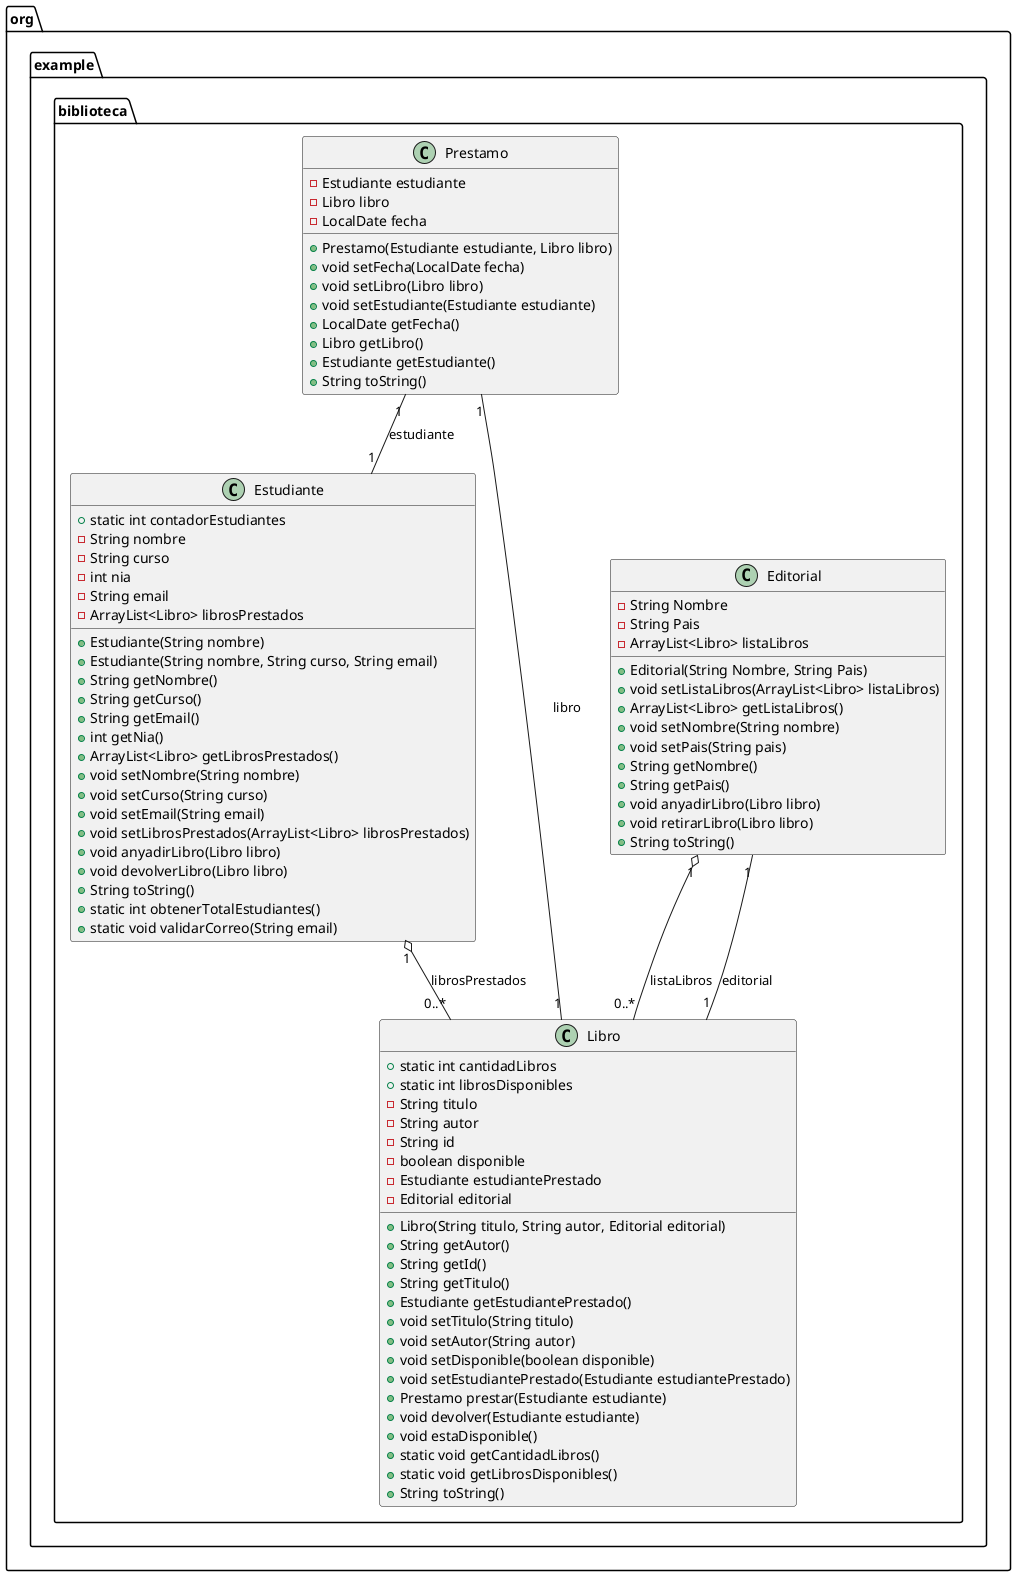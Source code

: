 @startuml

package "org.example.biblioteca" {
    class Editorial {
        - String Nombre
        - String Pais
        - ArrayList<Libro> listaLibros
        + Editorial(String Nombre, String Pais)
        + void setListaLibros(ArrayList<Libro> listaLibros)
        + ArrayList<Libro> getListaLibros()
        + void setNombre(String nombre)
        + void setPais(String pais)
        + String getNombre()
        + String getPais()
        + void anyadirLibro(Libro libro)
        + void retirarLibro(Libro libro)
        + String toString()
    }

    class Estudiante {
        + static int contadorEstudiantes
        - String nombre
        - String curso
        - int nia
        - String email
        - ArrayList<Libro> librosPrestados
        + Estudiante(String nombre)
        + Estudiante(String nombre, String curso, String email)
        + String getNombre()
        + String getCurso()
        + String getEmail()
        + int getNia()
        + ArrayList<Libro> getLibrosPrestados()
        + void setNombre(String nombre)
        + void setCurso(String curso)
        + void setEmail(String email)
        + void setLibrosPrestados(ArrayList<Libro> librosPrestados)
        + void anyadirLibro(Libro libro)
        + void devolverLibro(Libro libro)
        + String toString()
        + static int obtenerTotalEstudiantes()
        + static void validarCorreo(String email)
    }

    class Libro {
        + static int cantidadLibros
        + static int librosDisponibles
        - String titulo
        - String autor
        - String id
        - boolean disponible
        - Estudiante estudiantePrestado
        - Editorial editorial
        + Libro(String titulo, String autor, Editorial editorial)
        + String getAutor()
        + String getId()
        + String getTitulo()
        + Estudiante getEstudiantePrestado()
        + void setTitulo(String titulo)
        + void setAutor(String autor)
        + void setDisponible(boolean disponible)
        + void setEstudiantePrestado(Estudiante estudiantePrestado)
        + Prestamo prestar(Estudiante estudiante)
        + void devolver(Estudiante estudiante)
        + void estaDisponible()
        + static void getCantidadLibros()
        + static void getLibrosDisponibles()
        + String toString()
    }

    class Prestamo {
        - Estudiante estudiante
        - Libro libro
        - LocalDate fecha
        + Prestamo(Estudiante estudiante, Libro libro)
        + void setFecha(LocalDate fecha)
        + void setLibro(Libro libro)
        + void setEstudiante(Estudiante estudiante)
        + LocalDate getFecha()
        + Libro getLibro()
        + Estudiante getEstudiante()
        + String toString()
    }

    Editorial "1" o-- "0..*" Libro : listaLibros
    Estudiante "1" o-- "0..*" Libro : librosPrestados
    Libro "1" -- "1" Editorial : editorial
    Prestamo "1" -- "1" Estudiante : estudiante
    Prestamo "1" -- "1" Libro : libro
}

@enduml